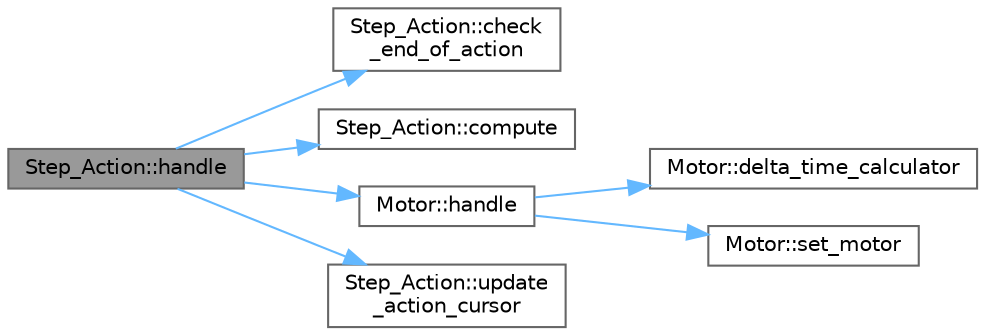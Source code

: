 digraph "Step_Action::handle"
{
 // LATEX_PDF_SIZE
  bgcolor="transparent";
  edge [fontname=Helvetica,fontsize=10,labelfontname=Helvetica,labelfontsize=10];
  node [fontname=Helvetica,fontsize=10,shape=box,height=0.2,width=0.4];
  rankdir="LR";
  Node1 [id="Node000001",label="Step_Action::handle",height=0.2,width=0.4,color="gray40", fillcolor="grey60", style="filled", fontcolor="black",tooltip=" "];
  Node1 -> Node2 [id="edge7_Node000001_Node000002",color="steelblue1",style="solid",tooltip=" "];
  Node2 [id="Node000002",label="Step_Action::check\l_end_of_action",height=0.2,width=0.4,color="grey40", fillcolor="white", style="filled",URL="$class_step___action.html#ae476119d9ff5a4ad83cda90e0c8cf7eb",tooltip=" "];
  Node1 -> Node3 [id="edge8_Node000001_Node000003",color="steelblue1",style="solid",tooltip=" "];
  Node3 [id="Node000003",label="Step_Action::compute",height=0.2,width=0.4,color="grey40", fillcolor="white", style="filled",URL="$class_step___action.html#a8f5b8b071e137ca337c565dd026b3ef7",tooltip=" "];
  Node1 -> Node4 [id="edge9_Node000001_Node000004",color="steelblue1",style="solid",tooltip=" "];
  Node4 [id="Node000004",label="Motor::handle",height=0.2,width=0.4,color="grey40", fillcolor="white", style="filled",URL="$class_motor.html#af239abc8e2e8640f12b633fa9ed2105c",tooltip=" "];
  Node4 -> Node5 [id="edge10_Node000004_Node000005",color="steelblue1",style="solid",tooltip=" "];
  Node5 [id="Node000005",label="Motor::delta_time_calculator",height=0.2,width=0.4,color="grey40", fillcolor="white", style="filled",URL="$class_motor.html#acb82f41362b0448e5bfd90cd53062f02",tooltip=" "];
  Node4 -> Node6 [id="edge11_Node000004_Node000006",color="steelblue1",style="solid",tooltip=" "];
  Node6 [id="Node000006",label="Motor::set_motor",height=0.2,width=0.4,color="grey40", fillcolor="white", style="filled",URL="$class_motor.html#a38fc483558d654c701a31593974fd56a",tooltip=" "];
  Node1 -> Node7 [id="edge12_Node000001_Node000007",color="steelblue1",style="solid",tooltip=" "];
  Node7 [id="Node000007",label="Step_Action::update\l_action_cursor",height=0.2,width=0.4,color="grey40", fillcolor="white", style="filled",URL="$class_step___action.html#aa35956a61eee326051375b417c41b5e2",tooltip=" "];
}
